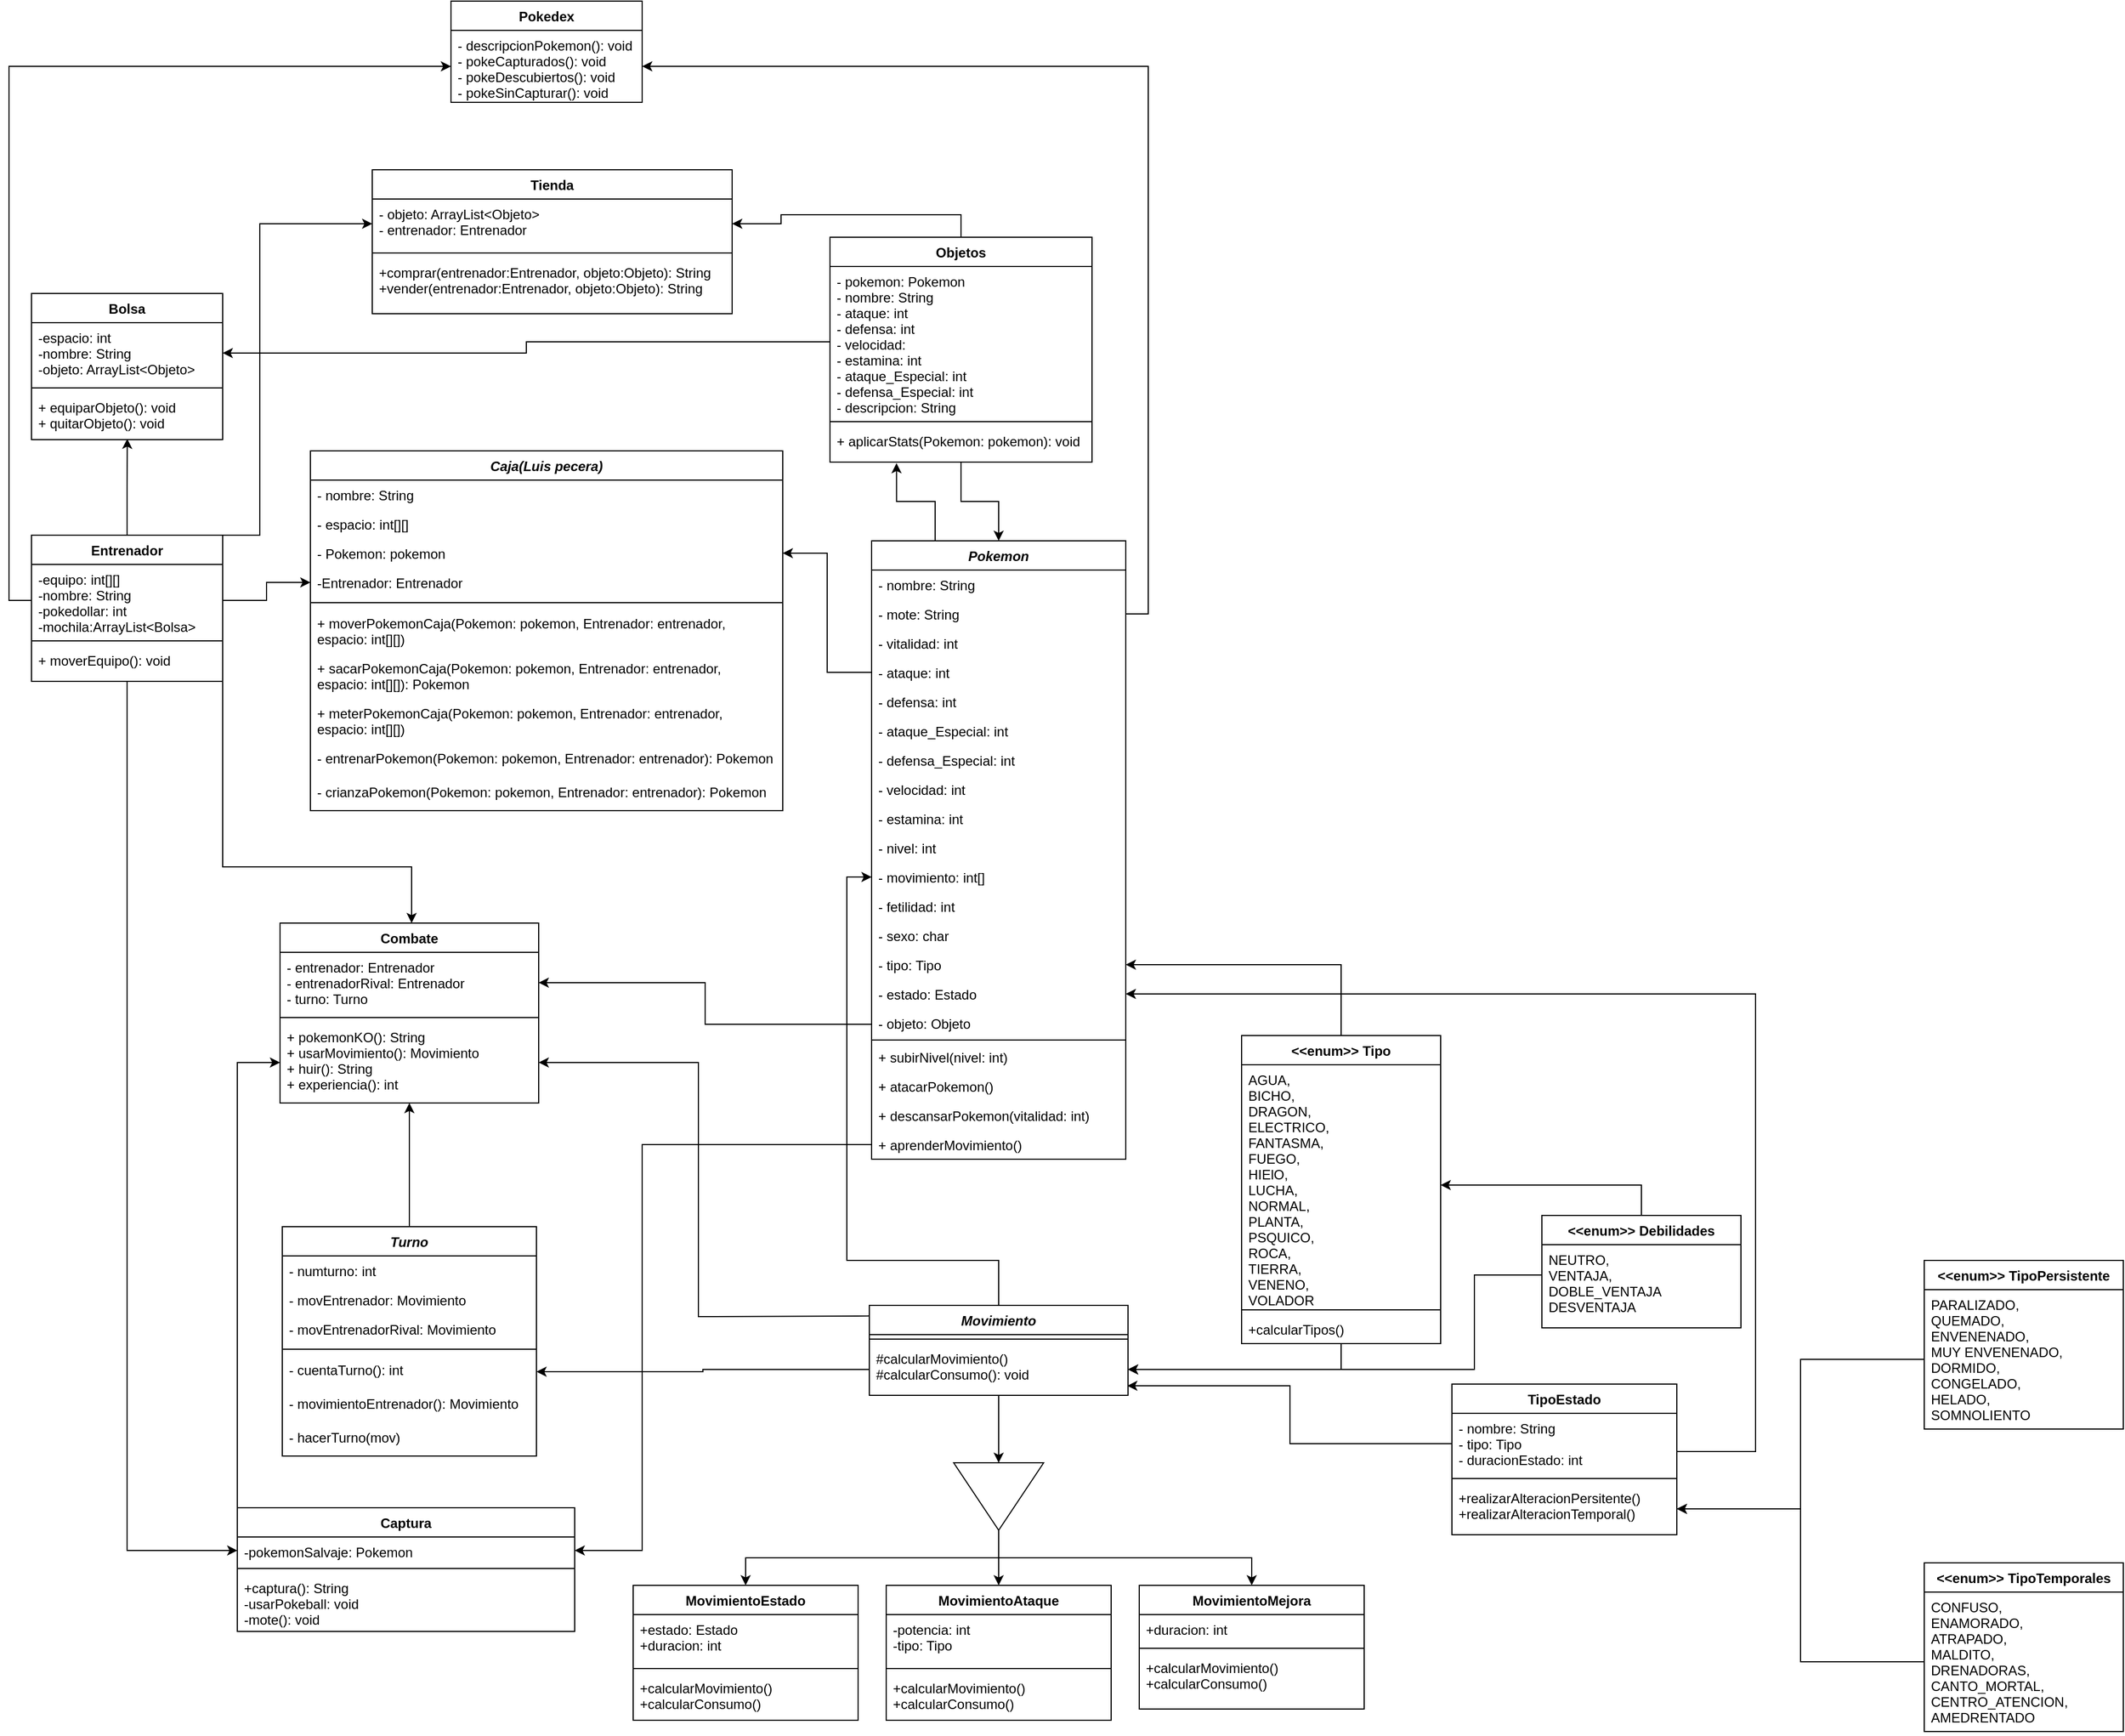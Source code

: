 <mxfile version="20.8.10" type="device"><diagram id="C5RBs43oDa-KdzZeNtuy" name="Page-1"><mxGraphModel dx="1827" dy="1760" grid="1" gridSize="10" guides="1" tooltips="1" connect="1" arrows="1" fold="1" page="1" pageScale="1" pageWidth="827" pageHeight="1169" math="0" shadow="0"><root><mxCell id="WIyWlLk6GJQsqaUBKTNV-0"/><mxCell id="WIyWlLk6GJQsqaUBKTNV-1" parent="WIyWlLk6GJQsqaUBKTNV-0"/><mxCell id="NX4KKoFYOQLDbpp_zroz-27" style="edgeStyle=orthogonalEdgeStyle;rounded=0;orthogonalLoop=1;jettySize=auto;html=1;exitX=0.25;exitY=0;exitDx=0;exitDy=0;entryX=0.254;entryY=1.029;entryDx=0;entryDy=0;entryPerimeter=0;" edge="1" parent="WIyWlLk6GJQsqaUBKTNV-1" source="wkI_VDcs6l9DuilBh-8l-0" target="NX4KKoFYOQLDbpp_zroz-24"><mxGeometry relative="1" as="geometry"/></mxCell><mxCell id="wkI_VDcs6l9DuilBh-8l-0" value="Pokemon" style="swimlane;fontStyle=3;align=center;verticalAlign=top;childLayout=stackLayout;horizontal=1;startSize=26;horizontalStack=0;resizeParent=1;resizeLast=0;collapsible=1;marginBottom=0;rounded=0;shadow=0;strokeWidth=1;" parent="WIyWlLk6GJQsqaUBKTNV-1" vertex="1"><mxGeometry x="334" y="240" width="226" height="550" as="geometry"><mxRectangle x="230" y="140" width="160" height="26" as="alternateBounds"/></mxGeometry></mxCell><mxCell id="wkI_VDcs6l9DuilBh-8l-1" value="- nombre: String" style="text;align=left;verticalAlign=top;spacingLeft=4;spacingRight=4;overflow=hidden;rotatable=0;points=[[0,0.5],[1,0.5]];portConstraint=eastwest;" parent="wkI_VDcs6l9DuilBh-8l-0" vertex="1"><mxGeometry y="26" width="226" height="26" as="geometry"/></mxCell><mxCell id="wkI_VDcs6l9DuilBh-8l-2" value="- mote: String" style="text;align=left;verticalAlign=top;spacingLeft=4;spacingRight=4;overflow=hidden;rotatable=0;points=[[0,0.5],[1,0.5]];portConstraint=eastwest;rounded=0;shadow=0;html=0;" parent="wkI_VDcs6l9DuilBh-8l-0" vertex="1"><mxGeometry y="52" width="226" height="26" as="geometry"/></mxCell><mxCell id="wkI_VDcs6l9DuilBh-8l-3" value="- vitalidad: int" style="text;align=left;verticalAlign=top;spacingLeft=4;spacingRight=4;overflow=hidden;rotatable=0;points=[[0,0.5],[1,0.5]];portConstraint=eastwest;rounded=0;shadow=0;html=0;" parent="wkI_VDcs6l9DuilBh-8l-0" vertex="1"><mxGeometry y="78" width="226" height="26" as="geometry"/></mxCell><mxCell id="wkI_VDcs6l9DuilBh-8l-4" value="- ataque: int" style="text;align=left;verticalAlign=top;spacingLeft=4;spacingRight=4;overflow=hidden;rotatable=0;points=[[0,0.5],[1,0.5]];portConstraint=eastwest;rounded=0;shadow=0;html=0;" parent="wkI_VDcs6l9DuilBh-8l-0" vertex="1"><mxGeometry y="104" width="226" height="26" as="geometry"/></mxCell><mxCell id="wkI_VDcs6l9DuilBh-8l-5" value="- defensa: int" style="text;align=left;verticalAlign=top;spacingLeft=4;spacingRight=4;overflow=hidden;rotatable=0;points=[[0,0.5],[1,0.5]];portConstraint=eastwest;rounded=0;shadow=0;html=0;" parent="wkI_VDcs6l9DuilBh-8l-0" vertex="1"><mxGeometry y="130" width="226" height="26" as="geometry"/></mxCell><mxCell id="wkI_VDcs6l9DuilBh-8l-6" value="- ataque_Especial: int" style="text;align=left;verticalAlign=top;spacingLeft=4;spacingRight=4;overflow=hidden;rotatable=0;points=[[0,0.5],[1,0.5]];portConstraint=eastwest;rounded=0;shadow=0;html=0;" parent="wkI_VDcs6l9DuilBh-8l-0" vertex="1"><mxGeometry y="156" width="226" height="26" as="geometry"/></mxCell><mxCell id="wkI_VDcs6l9DuilBh-8l-7" value="- defensa_Especial: int" style="text;align=left;verticalAlign=top;spacingLeft=4;spacingRight=4;overflow=hidden;rotatable=0;points=[[0,0.5],[1,0.5]];portConstraint=eastwest;rounded=0;shadow=0;html=0;" parent="wkI_VDcs6l9DuilBh-8l-0" vertex="1"><mxGeometry y="182" width="226" height="26" as="geometry"/></mxCell><mxCell id="wkI_VDcs6l9DuilBh-8l-8" value="- velocidad: int" style="text;align=left;verticalAlign=top;spacingLeft=4;spacingRight=4;overflow=hidden;rotatable=0;points=[[0,0.5],[1,0.5]];portConstraint=eastwest;rounded=0;shadow=0;html=0;" parent="wkI_VDcs6l9DuilBh-8l-0" vertex="1"><mxGeometry y="208" width="226" height="26" as="geometry"/></mxCell><mxCell id="wkI_VDcs6l9DuilBh-8l-9" value="- estamina: int" style="text;align=left;verticalAlign=top;spacingLeft=4;spacingRight=4;overflow=hidden;rotatable=0;points=[[0,0.5],[1,0.5]];portConstraint=eastwest;rounded=0;shadow=0;html=0;" parent="wkI_VDcs6l9DuilBh-8l-0" vertex="1"><mxGeometry y="234" width="226" height="26" as="geometry"/></mxCell><mxCell id="wkI_VDcs6l9DuilBh-8l-10" value="- nivel: int" style="text;align=left;verticalAlign=top;spacingLeft=4;spacingRight=4;overflow=hidden;rotatable=0;points=[[0,0.5],[1,0.5]];portConstraint=eastwest;rounded=0;shadow=0;html=0;" parent="wkI_VDcs6l9DuilBh-8l-0" vertex="1"><mxGeometry y="260" width="226" height="26" as="geometry"/></mxCell><mxCell id="wkI_VDcs6l9DuilBh-8l-11" value="- movimiento: int[]" style="text;align=left;verticalAlign=top;spacingLeft=4;spacingRight=4;overflow=hidden;rotatable=0;points=[[0,0.5],[1,0.5]];portConstraint=eastwest;rounded=0;shadow=0;html=0;" parent="wkI_VDcs6l9DuilBh-8l-0" vertex="1"><mxGeometry y="286" width="226" height="26" as="geometry"/></mxCell><mxCell id="wkI_VDcs6l9DuilBh-8l-12" value="- fetilidad: int" style="text;align=left;verticalAlign=top;spacingLeft=4;spacingRight=4;overflow=hidden;rotatable=0;points=[[0,0.5],[1,0.5]];portConstraint=eastwest;rounded=0;shadow=0;html=0;" parent="wkI_VDcs6l9DuilBh-8l-0" vertex="1"><mxGeometry y="312" width="226" height="26" as="geometry"/></mxCell><mxCell id="wkI_VDcs6l9DuilBh-8l-13" value="- sexo: char" style="text;align=left;verticalAlign=top;spacingLeft=4;spacingRight=4;overflow=hidden;rotatable=0;points=[[0,0.5],[1,0.5]];portConstraint=eastwest;rounded=0;shadow=0;html=0;" parent="wkI_VDcs6l9DuilBh-8l-0" vertex="1"><mxGeometry y="338" width="226" height="26" as="geometry"/></mxCell><mxCell id="wkI_VDcs6l9DuilBh-8l-14" value="- tipo: Tipo" style="text;align=left;verticalAlign=top;spacingLeft=4;spacingRight=4;overflow=hidden;rotatable=0;points=[[0,0.5],[1,0.5]];portConstraint=eastwest;rounded=0;shadow=0;html=0;" parent="wkI_VDcs6l9DuilBh-8l-0" vertex="1"><mxGeometry y="364" width="226" height="26" as="geometry"/></mxCell><mxCell id="wkI_VDcs6l9DuilBh-8l-15" value="- estado: Estado" style="text;align=left;verticalAlign=top;spacingLeft=4;spacingRight=4;overflow=hidden;rotatable=0;points=[[0,0.5],[1,0.5]];portConstraint=eastwest;rounded=0;shadow=0;html=0;" parent="wkI_VDcs6l9DuilBh-8l-0" vertex="1"><mxGeometry y="390" width="226" height="26" as="geometry"/></mxCell><mxCell id="wkI_VDcs6l9DuilBh-8l-16" value="- objeto: Objeto" style="text;align=left;verticalAlign=top;spacingLeft=4;spacingRight=4;overflow=hidden;rotatable=0;points=[[0,0.5],[1,0.5]];portConstraint=eastwest;rounded=0;shadow=0;html=0;" parent="wkI_VDcs6l9DuilBh-8l-0" vertex="1"><mxGeometry y="416" width="226" height="26" as="geometry"/></mxCell><mxCell id="wkI_VDcs6l9DuilBh-8l-17" value="" style="line;html=1;strokeWidth=1;align=left;verticalAlign=middle;spacingTop=-1;spacingLeft=3;spacingRight=3;rotatable=0;labelPosition=right;points=[];portConstraint=eastwest;" parent="wkI_VDcs6l9DuilBh-8l-0" vertex="1"><mxGeometry y="442" width="226" height="4" as="geometry"/></mxCell><mxCell id="wkI_VDcs6l9DuilBh-8l-18" value="+ subirNivel(nivel: int)&#10;" style="text;align=left;verticalAlign=top;spacingLeft=4;spacingRight=4;overflow=hidden;rotatable=0;points=[[0,0.5],[1,0.5]];portConstraint=eastwest;" parent="wkI_VDcs6l9DuilBh-8l-0" vertex="1"><mxGeometry y="446" width="226" height="26" as="geometry"/></mxCell><mxCell id="wkI_VDcs6l9DuilBh-8l-19" value="+ atacarPokemon()&#10;" style="text;align=left;verticalAlign=top;spacingLeft=4;spacingRight=4;overflow=hidden;rotatable=0;points=[[0,0.5],[1,0.5]];portConstraint=eastwest;" parent="wkI_VDcs6l9DuilBh-8l-0" vertex="1"><mxGeometry y="472" width="226" height="26" as="geometry"/></mxCell><mxCell id="wkI_VDcs6l9DuilBh-8l-20" value="+ descansarPokemon(vitalidad: int)&#10;" style="text;align=left;verticalAlign=top;spacingLeft=4;spacingRight=4;overflow=hidden;rotatable=0;points=[[0,0.5],[1,0.5]];portConstraint=eastwest;" parent="wkI_VDcs6l9DuilBh-8l-0" vertex="1"><mxGeometry y="498" width="226" height="26" as="geometry"/></mxCell><mxCell id="wkI_VDcs6l9DuilBh-8l-21" value="+ aprenderMovimiento()&#10;" style="text;align=left;verticalAlign=top;spacingLeft=4;spacingRight=4;overflow=hidden;rotatable=0;points=[[0,0.5],[1,0.5]];portConstraint=eastwest;" parent="wkI_VDcs6l9DuilBh-8l-0" vertex="1"><mxGeometry y="524" width="226" height="26" as="geometry"/></mxCell><mxCell id="MHLwoteOEM5k8l-eKAWm-13" style="edgeStyle=orthogonalEdgeStyle;rounded=0;orthogonalLoop=1;jettySize=auto;html=1;exitX=0.5;exitY=1;exitDx=0;exitDy=0;entryX=0;entryY=0.5;entryDx=0;entryDy=0;" parent="WIyWlLk6GJQsqaUBKTNV-1" source="wkI_VDcs6l9DuilBh-8l-22" target="MHLwoteOEM5k8l-eKAWm-9" edge="1"><mxGeometry relative="1" as="geometry"><Array as="points"><mxPoint x="-328" y="1138"/></Array></mxGeometry></mxCell><mxCell id="nz8zlOz7kY8zTVp9mE1K-13" style="edgeStyle=orthogonalEdgeStyle;rounded=0;orthogonalLoop=1;jettySize=auto;html=1;exitX=0.5;exitY=0;exitDx=0;exitDy=0;entryX=0.501;entryY=0.981;entryDx=0;entryDy=0;entryPerimeter=0;" parent="WIyWlLk6GJQsqaUBKTNV-1" source="wkI_VDcs6l9DuilBh-8l-22" target="nz8zlOz7kY8zTVp9mE1K-8" edge="1"><mxGeometry relative="1" as="geometry"/></mxCell><mxCell id="lMDDHhmkSdQc4iB9IIEC-6" style="edgeStyle=orthogonalEdgeStyle;rounded=0;orthogonalLoop=1;jettySize=auto;html=1;exitX=1;exitY=0;exitDx=0;exitDy=0;entryX=0;entryY=0.5;entryDx=0;entryDy=0;" parent="WIyWlLk6GJQsqaUBKTNV-1" source="wkI_VDcs6l9DuilBh-8l-22" target="MHLwoteOEM5k8l-eKAWm-44" edge="1"><mxGeometry relative="1" as="geometry"><Array as="points"><mxPoint x="-210" y="235"/><mxPoint x="-210" y="-42"/></Array></mxGeometry></mxCell><mxCell id="wkI_VDcs6l9DuilBh-8l-22" value="Entrenador" style="swimlane;fontStyle=1;align=center;verticalAlign=top;childLayout=stackLayout;horizontal=1;startSize=26;horizontalStack=0;resizeParent=1;resizeParentMax=0;resizeLast=0;collapsible=1;marginBottom=0;" parent="WIyWlLk6GJQsqaUBKTNV-1" vertex="1"><mxGeometry x="-413" y="235" width="170" height="130" as="geometry"/></mxCell><mxCell id="wkI_VDcs6l9DuilBh-8l-23" value="-equipo: int[][]&#10;-nombre: String&#10;-pokedollar: int&#10;-mochila:ArrayList&lt;Bolsa&gt;&#10;&#10;" style="text;strokeColor=none;fillColor=none;align=left;verticalAlign=top;spacingLeft=4;spacingRight=4;overflow=hidden;rotatable=0;points=[[0,0.5],[1,0.5]];portConstraint=eastwest;" parent="wkI_VDcs6l9DuilBh-8l-22" vertex="1"><mxGeometry y="26" width="170" height="64" as="geometry"/></mxCell><mxCell id="wkI_VDcs6l9DuilBh-8l-24" value="" style="line;strokeWidth=1;fillColor=none;align=left;verticalAlign=middle;spacingTop=-1;spacingLeft=3;spacingRight=3;rotatable=0;labelPosition=right;points=[];portConstraint=eastwest;strokeColor=inherit;" parent="wkI_VDcs6l9DuilBh-8l-22" vertex="1"><mxGeometry y="90" width="170" height="8" as="geometry"/></mxCell><mxCell id="wkI_VDcs6l9DuilBh-8l-25" value="+ moverEquipo(): void" style="text;strokeColor=none;fillColor=none;align=left;verticalAlign=top;spacingLeft=4;spacingRight=4;overflow=hidden;rotatable=0;points=[[0,0.5],[1,0.5]];portConstraint=eastwest;" parent="wkI_VDcs6l9DuilBh-8l-22" vertex="1"><mxGeometry y="98" width="170" height="32" as="geometry"/></mxCell><mxCell id="MHLwoteOEM5k8l-eKAWm-48" style="edgeStyle=orthogonalEdgeStyle;rounded=0;orthogonalLoop=1;jettySize=auto;html=1;exitX=0.5;exitY=0;exitDx=0;exitDy=0;entryX=1;entryY=0.5;entryDx=0;entryDy=0;" parent="WIyWlLk6GJQsqaUBKTNV-1" source="MHLwoteOEM5k8l-eKAWm-55" target="MHLwoteOEM5k8l-eKAWm-44" edge="1"><mxGeometry relative="1" as="geometry"><mxPoint x="447" y="40" as="sourcePoint"/></mxGeometry></mxCell><mxCell id="wkI_VDcs6l9DuilBh-8l-62" style="edgeStyle=orthogonalEdgeStyle;rounded=0;orthogonalLoop=1;jettySize=auto;html=1;exitX=0.5;exitY=1;exitDx=0;exitDy=0;entryX=0;entryY=0.5;entryDx=0;entryDy=0;" parent="WIyWlLk6GJQsqaUBKTNV-1" source="wkI_VDcs6l9DuilBh-8l-43" target="wkI_VDcs6l9DuilBh-8l-61" edge="1"><mxGeometry relative="1" as="geometry"/></mxCell><mxCell id="wkI_VDcs6l9DuilBh-8l-66" style="edgeStyle=orthogonalEdgeStyle;rounded=0;orthogonalLoop=1;jettySize=auto;html=1;exitX=0.5;exitY=0;exitDx=0;exitDy=0;entryX=0;entryY=0.5;entryDx=0;entryDy=0;" parent="WIyWlLk6GJQsqaUBKTNV-1" source="wkI_VDcs6l9DuilBh-8l-43" target="wkI_VDcs6l9DuilBh-8l-11" edge="1"><mxGeometry relative="1" as="geometry"><Array as="points"><mxPoint x="447" y="880"/><mxPoint x="312" y="880"/><mxPoint x="312" y="539"/></Array></mxGeometry></mxCell><mxCell id="wkI_VDcs6l9DuilBh-8l-43" value="Movimiento" style="swimlane;fontStyle=3;align=center;verticalAlign=top;childLayout=stackLayout;horizontal=1;startSize=26;horizontalStack=0;resizeParent=1;resizeParentMax=0;resizeLast=0;collapsible=1;marginBottom=0;" parent="WIyWlLk6GJQsqaUBKTNV-1" vertex="1"><mxGeometry x="332" y="920" width="230" height="80" as="geometry"/></mxCell><mxCell id="wkI_VDcs6l9DuilBh-8l-44" value="" style="line;strokeWidth=1;fillColor=none;align=left;verticalAlign=middle;spacingTop=-1;spacingLeft=3;spacingRight=3;rotatable=0;labelPosition=right;points=[];portConstraint=eastwest;strokeColor=inherit;" parent="wkI_VDcs6l9DuilBh-8l-43" vertex="1"><mxGeometry y="26" width="230" height="8" as="geometry"/></mxCell><mxCell id="wkI_VDcs6l9DuilBh-8l-45" value="#calcularMovimiento()&#10;#calcularConsumo(): void" style="text;strokeColor=none;fillColor=none;align=left;verticalAlign=top;spacingLeft=4;spacingRight=4;overflow=hidden;rotatable=0;points=[[0,0.5],[1,0.5]];portConstraint=eastwest;" parent="wkI_VDcs6l9DuilBh-8l-43" vertex="1"><mxGeometry y="34" width="230" height="46" as="geometry"/></mxCell><mxCell id="wkI_VDcs6l9DuilBh-8l-49" value="MovimientoEstado" style="swimlane;fontStyle=1;align=center;verticalAlign=top;childLayout=stackLayout;horizontal=1;startSize=26;horizontalStack=0;resizeParent=1;resizeParentMax=0;resizeLast=0;collapsible=1;marginBottom=0;" parent="WIyWlLk6GJQsqaUBKTNV-1" vertex="1"><mxGeometry x="122" y="1169" width="200" height="120" as="geometry"/></mxCell><mxCell id="wkI_VDcs6l9DuilBh-8l-50" value="+estado: Estado&#10;+duracion: int" style="text;strokeColor=none;fillColor=none;align=left;verticalAlign=top;spacingLeft=4;spacingRight=4;overflow=hidden;rotatable=0;points=[[0,0.5],[1,0.5]];portConstraint=eastwest;" parent="wkI_VDcs6l9DuilBh-8l-49" vertex="1"><mxGeometry y="26" width="200" height="44" as="geometry"/></mxCell><mxCell id="wkI_VDcs6l9DuilBh-8l-51" value="" style="line;strokeWidth=1;fillColor=none;align=left;verticalAlign=middle;spacingTop=-1;spacingLeft=3;spacingRight=3;rotatable=0;labelPosition=right;points=[];portConstraint=eastwest;" parent="wkI_VDcs6l9DuilBh-8l-49" vertex="1"><mxGeometry y="70" width="200" height="8" as="geometry"/></mxCell><mxCell id="wkI_VDcs6l9DuilBh-8l-52" value="+calcularMovimiento()&#10;+calcularConsumo()" style="text;strokeColor=none;fillColor=none;align=left;verticalAlign=top;spacingLeft=4;spacingRight=4;overflow=hidden;rotatable=0;points=[[0,0.5],[1,0.5]];portConstraint=eastwest;" parent="wkI_VDcs6l9DuilBh-8l-49" vertex="1"><mxGeometry y="78" width="200" height="42" as="geometry"/></mxCell><mxCell id="wkI_VDcs6l9DuilBh-8l-53" value="MovimientoAtaque" style="swimlane;fontStyle=1;align=center;verticalAlign=top;childLayout=stackLayout;horizontal=1;startSize=26;horizontalStack=0;resizeParent=1;resizeParentMax=0;resizeLast=0;collapsible=1;marginBottom=0;" parent="WIyWlLk6GJQsqaUBKTNV-1" vertex="1"><mxGeometry x="347" y="1169" width="200" height="120" as="geometry"/></mxCell><mxCell id="wkI_VDcs6l9DuilBh-8l-54" value="-potencia: int&#10;-tipo: Tipo" style="text;strokeColor=none;fillColor=none;align=left;verticalAlign=top;spacingLeft=4;spacingRight=4;overflow=hidden;rotatable=0;points=[[0,0.5],[1,0.5]];portConstraint=eastwest;" parent="wkI_VDcs6l9DuilBh-8l-53" vertex="1"><mxGeometry y="26" width="200" height="44" as="geometry"/></mxCell><mxCell id="wkI_VDcs6l9DuilBh-8l-55" value="" style="line;strokeWidth=1;fillColor=none;align=left;verticalAlign=middle;spacingTop=-1;spacingLeft=3;spacingRight=3;rotatable=0;labelPosition=right;points=[];portConstraint=eastwest;" parent="wkI_VDcs6l9DuilBh-8l-53" vertex="1"><mxGeometry y="70" width="200" height="8" as="geometry"/></mxCell><mxCell id="wkI_VDcs6l9DuilBh-8l-56" value="+calcularMovimiento()&#10;+calcularConsumo()" style="text;strokeColor=none;fillColor=none;align=left;verticalAlign=top;spacingLeft=4;spacingRight=4;overflow=hidden;rotatable=0;points=[[0,0.5],[1,0.5]];portConstraint=eastwest;" parent="wkI_VDcs6l9DuilBh-8l-53" vertex="1"><mxGeometry y="78" width="200" height="42" as="geometry"/></mxCell><mxCell id="wkI_VDcs6l9DuilBh-8l-57" value="MovimientoMejora" style="swimlane;fontStyle=1;align=center;verticalAlign=top;childLayout=stackLayout;horizontal=1;startSize=26;horizontalStack=0;resizeParent=1;resizeParentMax=0;resizeLast=0;collapsible=1;marginBottom=0;" parent="WIyWlLk6GJQsqaUBKTNV-1" vertex="1"><mxGeometry x="572" y="1169" width="200" height="110" as="geometry"/></mxCell><mxCell id="wkI_VDcs6l9DuilBh-8l-58" value="+duracion: int" style="text;strokeColor=none;fillColor=none;align=left;verticalAlign=top;spacingLeft=4;spacingRight=4;overflow=hidden;rotatable=0;points=[[0,0.5],[1,0.5]];portConstraint=eastwest;" parent="wkI_VDcs6l9DuilBh-8l-57" vertex="1"><mxGeometry y="26" width="200" height="26" as="geometry"/></mxCell><mxCell id="wkI_VDcs6l9DuilBh-8l-59" value="" style="line;strokeWidth=1;fillColor=none;align=left;verticalAlign=middle;spacingTop=-1;spacingLeft=3;spacingRight=3;rotatable=0;labelPosition=right;points=[];portConstraint=eastwest;" parent="wkI_VDcs6l9DuilBh-8l-57" vertex="1"><mxGeometry y="52" width="200" height="8" as="geometry"/></mxCell><mxCell id="wkI_VDcs6l9DuilBh-8l-60" value="+calcularMovimiento()&#10;+calcularConsumo()" style="text;strokeColor=none;fillColor=none;align=left;verticalAlign=top;spacingLeft=4;spacingRight=4;overflow=hidden;rotatable=0;points=[[0,0.5],[1,0.5]];portConstraint=eastwest;" parent="wkI_VDcs6l9DuilBh-8l-57" vertex="1"><mxGeometry y="60" width="200" height="50" as="geometry"/></mxCell><mxCell id="wkI_VDcs6l9DuilBh-8l-63" style="edgeStyle=orthogonalEdgeStyle;rounded=0;orthogonalLoop=1;jettySize=auto;html=1;exitX=1;exitY=0.5;exitDx=0;exitDy=0;entryX=0.5;entryY=0;entryDx=0;entryDy=0;" parent="WIyWlLk6GJQsqaUBKTNV-1" source="wkI_VDcs6l9DuilBh-8l-61" target="wkI_VDcs6l9DuilBh-8l-53" edge="1"><mxGeometry relative="1" as="geometry"/></mxCell><mxCell id="wkI_VDcs6l9DuilBh-8l-64" style="edgeStyle=orthogonalEdgeStyle;rounded=0;orthogonalLoop=1;jettySize=auto;html=1;exitX=1;exitY=0.5;exitDx=0;exitDy=0;entryX=0.5;entryY=0;entryDx=0;entryDy=0;" parent="WIyWlLk6GJQsqaUBKTNV-1" source="wkI_VDcs6l9DuilBh-8l-61" target="wkI_VDcs6l9DuilBh-8l-57" edge="1"><mxGeometry relative="1" as="geometry"/></mxCell><mxCell id="wkI_VDcs6l9DuilBh-8l-65" style="edgeStyle=orthogonalEdgeStyle;rounded=0;orthogonalLoop=1;jettySize=auto;html=1;exitX=1;exitY=0.5;exitDx=0;exitDy=0;entryX=0.5;entryY=0;entryDx=0;entryDy=0;" parent="WIyWlLk6GJQsqaUBKTNV-1" source="wkI_VDcs6l9DuilBh-8l-61" target="wkI_VDcs6l9DuilBh-8l-49" edge="1"><mxGeometry relative="1" as="geometry"/></mxCell><mxCell id="wkI_VDcs6l9DuilBh-8l-61" value="" style="triangle;whiteSpace=wrap;html=1;rotation=90;" parent="WIyWlLk6GJQsqaUBKTNV-1" vertex="1"><mxGeometry x="417" y="1050" width="60" height="80" as="geometry"/></mxCell><mxCell id="wkI_VDcs6l9DuilBh-8l-152" style="edgeStyle=elbowEdgeStyle;rounded=0;orthogonalLoop=1;jettySize=auto;html=1;exitX=1;exitY=0.25;exitDx=0;exitDy=0;entryX=1;entryY=0.5;entryDx=0;entryDy=0;" parent="WIyWlLk6GJQsqaUBKTNV-1" target="wkI_VDcs6l9DuilBh-8l-15" edge="1"><mxGeometry relative="1" as="geometry"><Array as="points"><mxPoint x="1120" y="840"/></Array><mxPoint x="1050" y="1050" as="sourcePoint"/></mxGeometry></mxCell><mxCell id="wkI_VDcs6l9DuilBh-8l-80" value="Caja(Luis pecera)" style="swimlane;fontStyle=3;align=center;verticalAlign=top;childLayout=stackLayout;horizontal=1;startSize=26;horizontalStack=0;resizeParent=1;resizeLast=0;collapsible=1;marginBottom=0;rounded=0;shadow=0;strokeWidth=1;" parent="WIyWlLk6GJQsqaUBKTNV-1" vertex="1"><mxGeometry x="-165" y="160" width="420" height="320" as="geometry"><mxRectangle x="230" y="140" width="160" height="26" as="alternateBounds"/></mxGeometry></mxCell><mxCell id="wkI_VDcs6l9DuilBh-8l-81" value="- nombre: String" style="text;align=left;verticalAlign=top;spacingLeft=4;spacingRight=4;overflow=hidden;rotatable=0;points=[[0,0.5],[1,0.5]];portConstraint=eastwest;" parent="wkI_VDcs6l9DuilBh-8l-80" vertex="1"><mxGeometry y="26" width="420" height="26" as="geometry"/></mxCell><mxCell id="MHLwoteOEM5k8l-eKAWm-28" value="- espacio: int[][]&#10;" style="text;align=left;verticalAlign=top;spacingLeft=4;spacingRight=4;overflow=hidden;rotatable=0;points=[[0,0.5],[1,0.5]];portConstraint=eastwest;" parent="wkI_VDcs6l9DuilBh-8l-80" vertex="1"><mxGeometry y="52" width="420" height="26" as="geometry"/></mxCell><mxCell id="wkI_VDcs6l9DuilBh-8l-82" value="- Pokemon: pokemon&#10;" style="text;align=left;verticalAlign=top;spacingLeft=4;spacingRight=4;overflow=hidden;rotatable=0;points=[[0,0.5],[1,0.5]];portConstraint=eastwest;" parent="wkI_VDcs6l9DuilBh-8l-80" vertex="1"><mxGeometry y="78" width="420" height="26" as="geometry"/></mxCell><mxCell id="MHLwoteOEM5k8l-eKAWm-30" value="-Entrenador: Entrenador" style="text;align=left;verticalAlign=top;spacingLeft=4;spacingRight=4;overflow=hidden;rotatable=0;points=[[0,0.5],[1,0.5]];portConstraint=eastwest;" parent="wkI_VDcs6l9DuilBh-8l-80" vertex="1"><mxGeometry y="104" width="420" height="26" as="geometry"/></mxCell><mxCell id="wkI_VDcs6l9DuilBh-8l-85" value="" style="line;html=1;strokeWidth=1;align=left;verticalAlign=middle;spacingTop=-1;spacingLeft=3;spacingRight=3;rotatable=0;labelPosition=right;points=[];portConstraint=eastwest;" parent="wkI_VDcs6l9DuilBh-8l-80" vertex="1"><mxGeometry y="130" width="420" height="10" as="geometry"/></mxCell><mxCell id="wkI_VDcs6l9DuilBh-8l-86" value="+ moverPokemonCaja(Pokemon: pokemon, Entrenador: entrenador,&#10;espacio: int[][])" style="text;align=left;verticalAlign=top;spacingLeft=4;spacingRight=4;overflow=hidden;rotatable=0;points=[[0,0.5],[1,0.5]];portConstraint=eastwest;rounded=0;shadow=0;html=0;" parent="wkI_VDcs6l9DuilBh-8l-80" vertex="1"><mxGeometry y="140" width="420" height="40" as="geometry"/></mxCell><mxCell id="MHLwoteOEM5k8l-eKAWm-23" value="+ sacarPokemonCaja(Pokemon: pokemon, Entrenador: entrenador,&#10;espacio: int[][]): Pokemon" style="text;align=left;verticalAlign=top;spacingLeft=4;spacingRight=4;overflow=hidden;rotatable=0;points=[[0,0.5],[1,0.5]];portConstraint=eastwest;rounded=0;shadow=0;html=0;" parent="wkI_VDcs6l9DuilBh-8l-80" vertex="1"><mxGeometry y="180" width="420" height="40" as="geometry"/></mxCell><mxCell id="MHLwoteOEM5k8l-eKAWm-24" value="+ meterPokemonCaja(Pokemon: pokemon, Entrenador: entrenador,&#10;espacio: int[][])" style="text;align=left;verticalAlign=top;spacingLeft=4;spacingRight=4;overflow=hidden;rotatable=0;points=[[0,0.5],[1,0.5]];portConstraint=eastwest;rounded=0;shadow=0;html=0;" parent="wkI_VDcs6l9DuilBh-8l-80" vertex="1"><mxGeometry y="220" width="420" height="40" as="geometry"/></mxCell><mxCell id="MHLwoteOEM5k8l-eKAWm-25" value="- entrenarPokemon(Pokemon: pokemon, Entrenador: entrenador): Pokemon " style="text;align=left;verticalAlign=top;spacingLeft=4;spacingRight=4;overflow=hidden;rotatable=0;points=[[0,0.5],[1,0.5]];portConstraint=eastwest;rounded=0;shadow=0;html=0;" parent="wkI_VDcs6l9DuilBh-8l-80" vertex="1"><mxGeometry y="260" width="420" height="30" as="geometry"/></mxCell><mxCell id="MHLwoteOEM5k8l-eKAWm-26" value="- crianzaPokemon(Pokemon: pokemon, Entrenador: entrenador): Pokemon" style="text;align=left;verticalAlign=top;spacingLeft=4;spacingRight=4;overflow=hidden;rotatable=0;points=[[0,0.5],[1,0.5]];portConstraint=eastwest;rounded=0;shadow=0;html=0;" parent="wkI_VDcs6l9DuilBh-8l-80" vertex="1"><mxGeometry y="290" width="420" height="30" as="geometry"/></mxCell><mxCell id="wkI_VDcs6l9DuilBh-8l-87" style="edgeStyle=orthogonalEdgeStyle;rounded=0;orthogonalLoop=1;jettySize=auto;html=1;exitX=1;exitY=0.5;exitDx=0;exitDy=0;entryX=0;entryY=0.5;entryDx=0;entryDy=0;" parent="WIyWlLk6GJQsqaUBKTNV-1" source="wkI_VDcs6l9DuilBh-8l-23" target="MHLwoteOEM5k8l-eKAWm-30" edge="1"><mxGeometry relative="1" as="geometry"/></mxCell><mxCell id="wkI_VDcs6l9DuilBh-8l-148" style="edgeStyle=elbowEdgeStyle;rounded=0;orthogonalLoop=1;jettySize=auto;html=1;exitX=0.5;exitY=0;exitDx=0;exitDy=0;" parent="WIyWlLk6GJQsqaUBKTNV-1" source="wkI_VDcs6l9DuilBh-8l-135" target="MHLwoteOEM5k8l-eKAWm-6" edge="1"><mxGeometry relative="1" as="geometry"><mxPoint x="-77" y="750" as="targetPoint"/></mxGeometry></mxCell><mxCell id="wkI_VDcs6l9DuilBh-8l-135" value="Turno" style="swimlane;fontStyle=3;align=center;verticalAlign=top;childLayout=stackLayout;horizontal=1;startSize=26;horizontalStack=0;resizeParent=1;resizeLast=0;collapsible=1;marginBottom=0;rounded=0;shadow=0;strokeWidth=1;" parent="WIyWlLk6GJQsqaUBKTNV-1" vertex="1"><mxGeometry x="-190" y="850" width="226" height="204" as="geometry"><mxRectangle x="230" y="140" width="160" height="26" as="alternateBounds"/></mxGeometry></mxCell><mxCell id="wkI_VDcs6l9DuilBh-8l-136" value="- numturno: int" style="text;align=left;verticalAlign=top;spacingLeft=4;spacingRight=4;overflow=hidden;rotatable=0;points=[[0,0.5],[1,0.5]];portConstraint=eastwest;" parent="wkI_VDcs6l9DuilBh-8l-135" vertex="1"><mxGeometry y="26" width="226" height="26" as="geometry"/></mxCell><mxCell id="wkI_VDcs6l9DuilBh-8l-137" value="- movEntrenador: Movimiento" style="text;align=left;verticalAlign=top;spacingLeft=4;spacingRight=4;overflow=hidden;rotatable=0;points=[[0,0.5],[1,0.5]];portConstraint=eastwest;" parent="wkI_VDcs6l9DuilBh-8l-135" vertex="1"><mxGeometry y="52" width="226" height="26" as="geometry"/></mxCell><mxCell id="wkI_VDcs6l9DuilBh-8l-138" value="- movEntrenadorRival: Movimiento" style="text;align=left;verticalAlign=top;spacingLeft=4;spacingRight=4;overflow=hidden;rotatable=0;points=[[0,0.5],[1,0.5]];portConstraint=eastwest;" parent="wkI_VDcs6l9DuilBh-8l-135" vertex="1"><mxGeometry y="78" width="226" height="26" as="geometry"/></mxCell><mxCell id="wkI_VDcs6l9DuilBh-8l-140" value="" style="line;html=1;strokeWidth=1;align=left;verticalAlign=middle;spacingTop=-1;spacingLeft=3;spacingRight=3;rotatable=0;labelPosition=right;points=[];portConstraint=eastwest;" parent="wkI_VDcs6l9DuilBh-8l-135" vertex="1"><mxGeometry y="104" width="226" height="10" as="geometry"/></mxCell><mxCell id="wkI_VDcs6l9DuilBh-8l-141" value="- cuentaTurno(): int" style="text;align=left;verticalAlign=top;spacingLeft=4;spacingRight=4;overflow=hidden;rotatable=0;points=[[0,0.5],[1,0.5]];portConstraint=eastwest;rounded=0;shadow=0;html=0;" parent="wkI_VDcs6l9DuilBh-8l-135" vertex="1"><mxGeometry y="114" width="226" height="30" as="geometry"/></mxCell><mxCell id="MHLwoteOEM5k8l-eKAWm-1" value="- movimientoEntrenador(): Movimiento" style="text;align=left;verticalAlign=top;spacingLeft=4;spacingRight=4;overflow=hidden;rotatable=0;points=[[0,0.5],[1,0.5]];portConstraint=eastwest;rounded=0;shadow=0;html=0;" parent="wkI_VDcs6l9DuilBh-8l-135" vertex="1"><mxGeometry y="144" width="226" height="30" as="geometry"/></mxCell><mxCell id="MHLwoteOEM5k8l-eKAWm-2" value="- hacerTurno(mov)" style="text;align=left;verticalAlign=top;spacingLeft=4;spacingRight=4;overflow=hidden;rotatable=0;points=[[0,0.5],[1,0.5]];portConstraint=eastwest;rounded=0;shadow=0;html=0;" parent="wkI_VDcs6l9DuilBh-8l-135" vertex="1"><mxGeometry y="174" width="226" height="30" as="geometry"/></mxCell><mxCell id="wkI_VDcs6l9DuilBh-8l-158" style="edgeStyle=elbowEdgeStyle;rounded=0;orthogonalLoop=1;jettySize=auto;elbow=vertical;html=1;exitX=1;exitY=0.5;exitDx=0;exitDy=0;entryX=0.5;entryY=0;entryDx=0;entryDy=0;" parent="WIyWlLk6GJQsqaUBKTNV-1" source="wkI_VDcs6l9DuilBh-8l-25" edge="1"><mxGeometry relative="1" as="geometry"><mxPoint x="-75" y="580" as="targetPoint"/><Array as="points"><mxPoint x="-140" y="530"/></Array></mxGeometry></mxCell><mxCell id="MHLwoteOEM5k8l-eKAWm-3" value="Combate" style="swimlane;fontStyle=1;align=center;verticalAlign=top;childLayout=stackLayout;horizontal=1;startSize=26;horizontalStack=0;resizeParent=1;resizeParentMax=0;resizeLast=0;collapsible=1;marginBottom=0;" parent="WIyWlLk6GJQsqaUBKTNV-1" vertex="1"><mxGeometry x="-192" y="580" width="230" height="160" as="geometry"/></mxCell><mxCell id="MHLwoteOEM5k8l-eKAWm-4" value="- entrenador: Entrenador&#10;- entrenadorRival: Entrenador&#10;- turno: Turno&#10;" style="text;strokeColor=none;fillColor=none;align=left;verticalAlign=top;spacingLeft=4;spacingRight=4;overflow=hidden;rotatable=0;points=[[0,0.5],[1,0.5]];portConstraint=eastwest;" parent="MHLwoteOEM5k8l-eKAWm-3" vertex="1"><mxGeometry y="26" width="230" height="54" as="geometry"/></mxCell><mxCell id="MHLwoteOEM5k8l-eKAWm-5" value="" style="line;strokeWidth=1;fillColor=none;align=left;verticalAlign=middle;spacingTop=-1;spacingLeft=3;spacingRight=3;rotatable=0;labelPosition=right;points=[];portConstraint=eastwest;strokeColor=inherit;" parent="MHLwoteOEM5k8l-eKAWm-3" vertex="1"><mxGeometry y="80" width="230" height="8" as="geometry"/></mxCell><mxCell id="MHLwoteOEM5k8l-eKAWm-6" value="+ pokemonKO(): String&#10;+ usarMovimiento(): Movimiento&#10;+ huir(): String&#10;+ experiencia(): int" style="text;strokeColor=none;fillColor=none;align=left;verticalAlign=top;spacingLeft=4;spacingRight=4;overflow=hidden;rotatable=0;points=[[0,0.5],[1,0.5]];portConstraint=eastwest;" parent="MHLwoteOEM5k8l-eKAWm-3" vertex="1"><mxGeometry y="88" width="230" height="72" as="geometry"/></mxCell><mxCell id="lMDDHhmkSdQc4iB9IIEC-4" style="edgeStyle=orthogonalEdgeStyle;rounded=0;orthogonalLoop=1;jettySize=auto;html=1;exitX=0;exitY=0;exitDx=0;exitDy=0;entryX=0;entryY=0.5;entryDx=0;entryDy=0;" parent="WIyWlLk6GJQsqaUBKTNV-1" source="MHLwoteOEM5k8l-eKAWm-8" target="MHLwoteOEM5k8l-eKAWm-6" edge="1"><mxGeometry relative="1" as="geometry"/></mxCell><mxCell id="MHLwoteOEM5k8l-eKAWm-8" value="Captura" style="swimlane;fontStyle=1;align=center;verticalAlign=top;childLayout=stackLayout;horizontal=1;startSize=26;horizontalStack=0;resizeParent=1;resizeParentMax=0;resizeLast=0;collapsible=1;marginBottom=0;" parent="WIyWlLk6GJQsqaUBKTNV-1" vertex="1"><mxGeometry x="-230" y="1100" width="300" height="110" as="geometry"/></mxCell><mxCell id="MHLwoteOEM5k8l-eKAWm-9" value="-pokemonSalvaje: Pokemon&#10;" style="text;strokeColor=none;fillColor=none;align=left;verticalAlign=top;spacingLeft=4;spacingRight=4;overflow=hidden;rotatable=0;points=[[0,0.5],[1,0.5]];portConstraint=eastwest;" parent="MHLwoteOEM5k8l-eKAWm-8" vertex="1"><mxGeometry y="26" width="300" height="24" as="geometry"/></mxCell><mxCell id="MHLwoteOEM5k8l-eKAWm-10" value="" style="line;strokeWidth=1;fillColor=none;align=left;verticalAlign=middle;spacingTop=-1;spacingLeft=3;spacingRight=3;rotatable=0;labelPosition=right;points=[];portConstraint=eastwest;strokeColor=inherit;" parent="MHLwoteOEM5k8l-eKAWm-8" vertex="1"><mxGeometry y="50" width="300" height="8" as="geometry"/></mxCell><mxCell id="MHLwoteOEM5k8l-eKAWm-11" value="+captura(): String&#10;-usarPokeball: void&#10;-mote(): void" style="text;strokeColor=none;fillColor=none;align=left;verticalAlign=top;spacingLeft=4;spacingRight=4;overflow=hidden;rotatable=0;points=[[0,0.5],[1,0.5]];portConstraint=eastwest;" parent="MHLwoteOEM5k8l-eKAWm-8" vertex="1"><mxGeometry y="58" width="300" height="52" as="geometry"/></mxCell><mxCell id="MHLwoteOEM5k8l-eKAWm-19" style="edgeStyle=orthogonalEdgeStyle;rounded=0;orthogonalLoop=1;jettySize=auto;html=1;exitX=0.5;exitY=0;exitDx=0;exitDy=0;entryX=1;entryY=0.5;entryDx=0;entryDy=0;" parent="WIyWlLk6GJQsqaUBKTNV-1" source="MHLwoteOEM5k8l-eKAWm-15" target="wkI_VDcs6l9DuilBh-8l-14" edge="1"><mxGeometry relative="1" as="geometry"/></mxCell><mxCell id="MHLwoteOEM5k8l-eKAWm-20" style="edgeStyle=orthogonalEdgeStyle;rounded=0;orthogonalLoop=1;jettySize=auto;html=1;exitX=0.5;exitY=1;exitDx=0;exitDy=0;entryX=1;entryY=0.5;entryDx=0;entryDy=0;" parent="WIyWlLk6GJQsqaUBKTNV-1" source="MHLwoteOEM5k8l-eKAWm-15" target="wkI_VDcs6l9DuilBh-8l-45" edge="1"><mxGeometry relative="1" as="geometry"/></mxCell><mxCell id="MHLwoteOEM5k8l-eKAWm-15" value="&lt;&lt;enum&gt;&gt; Tipo" style="swimlane;fontStyle=1;align=center;verticalAlign=top;childLayout=stackLayout;horizontal=1;startSize=26;horizontalStack=0;resizeParent=1;resizeParentMax=0;resizeLast=0;collapsible=1;marginBottom=0;" parent="WIyWlLk6GJQsqaUBKTNV-1" vertex="1"><mxGeometry x="663" y="680" width="177" height="274" as="geometry"/></mxCell><mxCell id="MHLwoteOEM5k8l-eKAWm-16" value="AGUA,&#10;&#9;BICHO,&#10;&#9;DRAGON,&#10;&#9;ELECTRICO,&#10;&#9;FANTASMA,&#10;&#9;FUEGO,&#10;&#9;HIElO,&#10;&#9;LUCHA,&#10;&#9;NORMAL,&#10;&#9;PLANTA,&#10;&#9;PSQUICO,&#10;&#9;ROCA,&#10;&#9;TIERRA,&#10;&#9;VENENO,&#10;&#9;VOLADOR" style="text;strokeColor=none;fillColor=none;align=left;verticalAlign=top;spacingLeft=4;spacingRight=4;overflow=hidden;rotatable=0;points=[[0,0.5],[1,0.5]];portConstraint=eastwest;" parent="MHLwoteOEM5k8l-eKAWm-15" vertex="1"><mxGeometry y="26" width="177" height="214" as="geometry"/></mxCell><mxCell id="MHLwoteOEM5k8l-eKAWm-17" value="" style="line;strokeWidth=1;fillColor=none;align=left;verticalAlign=middle;spacingTop=-1;spacingLeft=3;spacingRight=3;rotatable=0;labelPosition=right;points=[];portConstraint=eastwest;strokeColor=inherit;" parent="MHLwoteOEM5k8l-eKAWm-15" vertex="1"><mxGeometry y="240" width="177" height="8" as="geometry"/></mxCell><mxCell id="MHLwoteOEM5k8l-eKAWm-18" value="+calcularTipos()" style="text;strokeColor=none;fillColor=none;align=left;verticalAlign=top;spacingLeft=4;spacingRight=4;overflow=hidden;rotatable=0;points=[[0,0.5],[1,0.5]];portConstraint=eastwest;" parent="MHLwoteOEM5k8l-eKAWm-15" vertex="1"><mxGeometry y="248" width="177" height="26" as="geometry"/></mxCell><mxCell id="MHLwoteOEM5k8l-eKAWm-31" style="edgeStyle=orthogonalEdgeStyle;rounded=0;orthogonalLoop=1;jettySize=auto;html=1;exitX=0;exitY=0.5;exitDx=0;exitDy=0;entryX=1;entryY=0.5;entryDx=0;entryDy=0;" parent="WIyWlLk6GJQsqaUBKTNV-1" source="wkI_VDcs6l9DuilBh-8l-4" target="wkI_VDcs6l9DuilBh-8l-82" edge="1"><mxGeometry relative="1" as="geometry"/></mxCell><mxCell id="MHLwoteOEM5k8l-eKAWm-42" style="edgeStyle=orthogonalEdgeStyle;rounded=0;orthogonalLoop=1;jettySize=auto;html=1;exitX=0;exitY=0.5;exitDx=0;exitDy=0;entryX=1;entryY=0.5;entryDx=0;entryDy=0;" parent="WIyWlLk6GJQsqaUBKTNV-1" source="wkI_VDcs6l9DuilBh-8l-14" target="MHLwoteOEM5k8l-eKAWm-4" edge="1"><mxGeometry relative="1" as="geometry"><Array as="points"><mxPoint x="334" y="670"/><mxPoint x="186" y="670"/><mxPoint x="186" y="633"/></Array></mxGeometry></mxCell><mxCell id="MHLwoteOEM5k8l-eKAWm-43" value="Tienda" style="swimlane;fontStyle=1;align=center;verticalAlign=top;childLayout=stackLayout;horizontal=1;startSize=26;horizontalStack=0;resizeParent=1;resizeParentMax=0;resizeLast=0;collapsible=1;marginBottom=0;" parent="WIyWlLk6GJQsqaUBKTNV-1" vertex="1"><mxGeometry x="-110" y="-90" width="320" height="128" as="geometry"/></mxCell><mxCell id="MHLwoteOEM5k8l-eKAWm-44" value="- objeto: ArrayList&lt;Objeto&gt;&#10;- entrenador: Entrenador" style="text;strokeColor=none;fillColor=none;align=left;verticalAlign=top;spacingLeft=4;spacingRight=4;overflow=hidden;rotatable=0;points=[[0,0.5],[1,0.5]];portConstraint=eastwest;" parent="MHLwoteOEM5k8l-eKAWm-43" vertex="1"><mxGeometry y="26" width="320" height="44" as="geometry"/></mxCell><mxCell id="MHLwoteOEM5k8l-eKAWm-45" value="" style="line;strokeWidth=1;fillColor=none;align=left;verticalAlign=middle;spacingTop=-1;spacingLeft=3;spacingRight=3;rotatable=0;labelPosition=right;points=[];portConstraint=eastwest;strokeColor=inherit;" parent="MHLwoteOEM5k8l-eKAWm-43" vertex="1"><mxGeometry y="70" width="320" height="8" as="geometry"/></mxCell><mxCell id="MHLwoteOEM5k8l-eKAWm-46" value="+comprar(entrenador:Entrenador, objeto:Objeto): String&#10;+vender(entrenador:Entrenador, objeto:Objeto): String" style="text;strokeColor=none;fillColor=none;align=left;verticalAlign=top;spacingLeft=4;spacingRight=4;overflow=hidden;rotatable=0;points=[[0,0.5],[1,0.5]];portConstraint=eastwest;" parent="MHLwoteOEM5k8l-eKAWm-43" vertex="1"><mxGeometry y="78" width="320" height="50" as="geometry"/></mxCell><mxCell id="MHLwoteOEM5k8l-eKAWm-49" value="Pokedex" style="swimlane;fontStyle=1;align=center;verticalAlign=top;childLayout=stackLayout;horizontal=1;startSize=26;horizontalStack=0;resizeParent=1;resizeParentMax=0;resizeLast=0;collapsible=1;marginBottom=0;" parent="WIyWlLk6GJQsqaUBKTNV-1" vertex="1"><mxGeometry x="-40" y="-240" width="170" height="90" as="geometry"/></mxCell><mxCell id="MHLwoteOEM5k8l-eKAWm-52" value="- descripcionPokemon(): void&#10;- pokeCapturados(): void&#10;- pokeDescubiertos(): void&#10;- pokeSinCapturar(): void" style="text;strokeColor=none;fillColor=none;align=left;verticalAlign=top;spacingLeft=4;spacingRight=4;overflow=hidden;rotatable=0;points=[[0,0.5],[1,0.5]];portConstraint=eastwest;" parent="MHLwoteOEM5k8l-eKAWm-49" vertex="1"><mxGeometry y="26" width="170" height="64" as="geometry"/></mxCell><mxCell id="MHLwoteOEM5k8l-eKAWm-60" style="edgeStyle=orthogonalEdgeStyle;rounded=0;orthogonalLoop=1;jettySize=auto;html=1;exitX=0.5;exitY=1;exitDx=0;exitDy=0;entryX=0.5;entryY=0;entryDx=0;entryDy=0;" parent="WIyWlLk6GJQsqaUBKTNV-1" source="MHLwoteOEM5k8l-eKAWm-55" target="wkI_VDcs6l9DuilBh-8l-0" edge="1"><mxGeometry relative="1" as="geometry"/></mxCell><mxCell id="MHLwoteOEM5k8l-eKAWm-55" value="Objetos" style="swimlane;fontStyle=1;align=center;verticalAlign=top;childLayout=stackLayout;horizontal=1;startSize=26;horizontalStack=0;resizeParent=1;resizeParentMax=0;resizeLast=0;collapsible=1;marginBottom=0;" parent="WIyWlLk6GJQsqaUBKTNV-1" vertex="1"><mxGeometry x="297" y="-30" width="233" height="200" as="geometry"/></mxCell><mxCell id="MHLwoteOEM5k8l-eKAWm-56" value="- pokemon: Pokemon&#10;- nombre: String&#10;- ataque: int&#10;- defensa: int&#10;- velocidad:&#10;- estamina: int&#10;- ataque_Especial: int&#10;- defensa_Especial: int&#10;- descripcion: String" style="text;strokeColor=none;fillColor=none;align=left;verticalAlign=top;spacingLeft=4;spacingRight=4;overflow=hidden;rotatable=0;points=[[0,0.5],[1,0.5]];portConstraint=eastwest;" parent="MHLwoteOEM5k8l-eKAWm-55" vertex="1"><mxGeometry y="26" width="233" height="134" as="geometry"/></mxCell><mxCell id="NX4KKoFYOQLDbpp_zroz-25" value="" style="line;strokeWidth=1;fillColor=none;align=left;verticalAlign=middle;spacingTop=-1;spacingLeft=3;spacingRight=3;rotatable=0;labelPosition=right;points=[];portConstraint=eastwest;strokeColor=inherit;" vertex="1" parent="MHLwoteOEM5k8l-eKAWm-55"><mxGeometry y="160" width="233" height="8" as="geometry"/></mxCell><mxCell id="NX4KKoFYOQLDbpp_zroz-24" value="+ aplicarStats(Pokemon: pokemon): void" style="text;strokeColor=none;fillColor=none;align=left;verticalAlign=top;spacingLeft=4;spacingRight=4;overflow=hidden;rotatable=0;points=[[0,0.5],[1,0.5]];portConstraint=eastwest;" vertex="1" parent="MHLwoteOEM5k8l-eKAWm-55"><mxGeometry y="168" width="233" height="32" as="geometry"/></mxCell><mxCell id="nz8zlOz7kY8zTVp9mE1K-5" value="Bolsa" style="swimlane;fontStyle=1;align=center;verticalAlign=top;childLayout=stackLayout;horizontal=1;startSize=26;horizontalStack=0;resizeParent=1;resizeParentMax=0;resizeLast=0;collapsible=1;marginBottom=0;" parent="WIyWlLk6GJQsqaUBKTNV-1" vertex="1"><mxGeometry x="-413" y="20" width="170" height="130" as="geometry"/></mxCell><mxCell id="nz8zlOz7kY8zTVp9mE1K-6" value="-espacio: int&#10;-nombre: String&#10;-objeto: ArrayList&lt;Objeto&gt;" style="text;strokeColor=none;fillColor=none;align=left;verticalAlign=top;spacingLeft=4;spacingRight=4;overflow=hidden;rotatable=0;points=[[0,0.5],[1,0.5]];portConstraint=eastwest;" parent="nz8zlOz7kY8zTVp9mE1K-5" vertex="1"><mxGeometry y="26" width="170" height="54" as="geometry"/></mxCell><mxCell id="nz8zlOz7kY8zTVp9mE1K-7" value="" style="line;strokeWidth=1;fillColor=none;align=left;verticalAlign=middle;spacingTop=-1;spacingLeft=3;spacingRight=3;rotatable=0;labelPosition=right;points=[];portConstraint=eastwest;strokeColor=inherit;" parent="nz8zlOz7kY8zTVp9mE1K-5" vertex="1"><mxGeometry y="80" width="170" height="8" as="geometry"/></mxCell><mxCell id="nz8zlOz7kY8zTVp9mE1K-8" value="+ equiparObjeto(): void&#10;+ quitarObjeto(): void" style="text;strokeColor=none;fillColor=none;align=left;verticalAlign=top;spacingLeft=4;spacingRight=4;overflow=hidden;rotatable=0;points=[[0,0.5],[1,0.5]];portConstraint=eastwest;" parent="nz8zlOz7kY8zTVp9mE1K-5" vertex="1"><mxGeometry y="88" width="170" height="42" as="geometry"/></mxCell><mxCell id="nz8zlOz7kY8zTVp9mE1K-12" style="edgeStyle=orthogonalEdgeStyle;rounded=0;orthogonalLoop=1;jettySize=auto;html=1;exitX=0;exitY=0.5;exitDx=0;exitDy=0;entryX=1;entryY=0.5;entryDx=0;entryDy=0;" parent="WIyWlLk6GJQsqaUBKTNV-1" source="MHLwoteOEM5k8l-eKAWm-56" target="nz8zlOz7kY8zTVp9mE1K-6" edge="1"><mxGeometry relative="1" as="geometry"/></mxCell><mxCell id="lMDDHhmkSdQc4iB9IIEC-0" style="edgeStyle=orthogonalEdgeStyle;rounded=0;orthogonalLoop=1;jettySize=auto;html=1;exitX=0;exitY=0.5;exitDx=0;exitDy=0;entryX=1;entryY=0.5;entryDx=0;entryDy=0;" parent="WIyWlLk6GJQsqaUBKTNV-1" source="wkI_VDcs6l9DuilBh-8l-45" target="wkI_VDcs6l9DuilBh-8l-141" edge="1"><mxGeometry relative="1" as="geometry"/></mxCell><mxCell id="lMDDHhmkSdQc4iB9IIEC-1" style="edgeStyle=orthogonalEdgeStyle;rounded=0;orthogonalLoop=1;jettySize=auto;html=1;exitX=-0.006;exitY=0.117;exitDx=0;exitDy=0;entryX=1;entryY=0.5;entryDx=0;entryDy=0;exitPerimeter=0;" parent="WIyWlLk6GJQsqaUBKTNV-1" source="wkI_VDcs6l9DuilBh-8l-43" target="MHLwoteOEM5k8l-eKAWm-6" edge="1"><mxGeometry relative="1" as="geometry"><Array as="points"><mxPoint x="332" y="929"/><mxPoint x="180" y="930"/><mxPoint x="180" y="704"/></Array></mxGeometry></mxCell><mxCell id="lMDDHhmkSdQc4iB9IIEC-2" style="edgeStyle=orthogonalEdgeStyle;rounded=0;orthogonalLoop=1;jettySize=auto;html=1;exitX=0;exitY=0.5;exitDx=0;exitDy=0;entryX=1;entryY=0.5;entryDx=0;entryDy=0;" parent="WIyWlLk6GJQsqaUBKTNV-1" source="wkI_VDcs6l9DuilBh-8l-21" target="MHLwoteOEM5k8l-eKAWm-9" edge="1"><mxGeometry relative="1" as="geometry"><Array as="points"><mxPoint x="130" y="777"/><mxPoint x="130" y="1138"/></Array></mxGeometry></mxCell><mxCell id="lMDDHhmkSdQc4iB9IIEC-3" style="edgeStyle=orthogonalEdgeStyle;rounded=0;orthogonalLoop=1;jettySize=auto;html=1;exitX=1;exitY=0.5;exitDx=0;exitDy=0;entryX=1;entryY=0.5;entryDx=0;entryDy=0;" parent="WIyWlLk6GJQsqaUBKTNV-1" source="wkI_VDcs6l9DuilBh-8l-2" target="MHLwoteOEM5k8l-eKAWm-52" edge="1"><mxGeometry relative="1" as="geometry"/></mxCell><mxCell id="lMDDHhmkSdQc4iB9IIEC-5" style="edgeStyle=orthogonalEdgeStyle;rounded=0;orthogonalLoop=1;jettySize=auto;html=1;exitX=0;exitY=0.5;exitDx=0;exitDy=0;entryX=0;entryY=0.5;entryDx=0;entryDy=0;" parent="WIyWlLk6GJQsqaUBKTNV-1" source="wkI_VDcs6l9DuilBh-8l-23" target="MHLwoteOEM5k8l-eKAWm-52" edge="1"><mxGeometry relative="1" as="geometry"/></mxCell><mxCell id="NX4KKoFYOQLDbpp_zroz-15" value="&lt;&lt;enum&gt;&gt; TipoPersistente" style="swimlane;fontStyle=1;align=center;verticalAlign=top;childLayout=stackLayout;horizontal=1;startSize=26;horizontalStack=0;resizeParent=1;resizeParentMax=0;resizeLast=0;collapsible=1;marginBottom=0;" vertex="1" parent="WIyWlLk6GJQsqaUBKTNV-1"><mxGeometry x="1270" y="880" width="177" height="150" as="geometry"/></mxCell><mxCell id="NX4KKoFYOQLDbpp_zroz-16" value="PARALIZADO,&#10;QUEMADO,&#10;ENVENENADO,&#10;MUY ENVENENADO,&#10;DORMIDO,&#10;CONGELADO,&#10;HELADO,&#10;SOMNOLIENTO" style="text;strokeColor=none;fillColor=none;align=left;verticalAlign=top;spacingLeft=4;spacingRight=4;overflow=hidden;rotatable=0;points=[[0,0.5],[1,0.5]];portConstraint=eastwest;" vertex="1" parent="NX4KKoFYOQLDbpp_zroz-15"><mxGeometry y="26" width="177" height="124" as="geometry"/></mxCell><mxCell id="NX4KKoFYOQLDbpp_zroz-19" value="TipoEstado" style="swimlane;fontStyle=1;align=center;verticalAlign=top;childLayout=stackLayout;horizontal=1;startSize=26;horizontalStack=0;resizeParent=1;resizeParentMax=0;resizeLast=0;collapsible=1;marginBottom=0;" vertex="1" parent="WIyWlLk6GJQsqaUBKTNV-1"><mxGeometry x="850" y="990" width="200" height="134" as="geometry"/></mxCell><mxCell id="NX4KKoFYOQLDbpp_zroz-20" value="- nombre: String&#10;- tipo: Tipo&#10;- duracionEstado: int" style="text;strokeColor=none;fillColor=none;align=left;verticalAlign=top;spacingLeft=4;spacingRight=4;overflow=hidden;rotatable=0;points=[[0,0.5],[1,0.5]];portConstraint=eastwest;" vertex="1" parent="NX4KKoFYOQLDbpp_zroz-19"><mxGeometry y="26" width="200" height="54" as="geometry"/></mxCell><mxCell id="NX4KKoFYOQLDbpp_zroz-21" value="" style="line;strokeWidth=1;fillColor=none;align=left;verticalAlign=middle;spacingTop=-1;spacingLeft=3;spacingRight=3;rotatable=0;labelPosition=right;points=[];portConstraint=eastwest;" vertex="1" parent="NX4KKoFYOQLDbpp_zroz-19"><mxGeometry y="80" width="200" height="8" as="geometry"/></mxCell><mxCell id="NX4KKoFYOQLDbpp_zroz-28" value="+realizarAlteracionPersitente()&#10;+realizarAlteracionTemporal()" style="text;strokeColor=none;fillColor=none;align=left;verticalAlign=top;spacingLeft=4;spacingRight=4;overflow=hidden;rotatable=0;points=[[0,0.5],[1,0.5]];portConstraint=eastwest;" vertex="1" parent="NX4KKoFYOQLDbpp_zroz-19"><mxGeometry y="88" width="200" height="46" as="geometry"/></mxCell><mxCell id="NX4KKoFYOQLDbpp_zroz-29" style="edgeStyle=orthogonalEdgeStyle;rounded=0;orthogonalLoop=1;jettySize=auto;html=1;exitX=0;exitY=0.5;exitDx=0;exitDy=0;entryX=0.997;entryY=0.816;entryDx=0;entryDy=0;entryPerimeter=0;" edge="1" parent="WIyWlLk6GJQsqaUBKTNV-1" source="NX4KKoFYOQLDbpp_zroz-20" target="wkI_VDcs6l9DuilBh-8l-45"><mxGeometry relative="1" as="geometry"/></mxCell><mxCell id="NX4KKoFYOQLDbpp_zroz-30" value="&lt;&lt;enum&gt;&gt; TipoTemporales" style="swimlane;fontStyle=1;align=center;verticalAlign=top;childLayout=stackLayout;horizontal=1;startSize=26;horizontalStack=0;resizeParent=1;resizeParentMax=0;resizeLast=0;collapsible=1;marginBottom=0;" vertex="1" parent="WIyWlLk6GJQsqaUBKTNV-1"><mxGeometry x="1270" y="1149" width="177" height="150" as="geometry"/></mxCell><mxCell id="NX4KKoFYOQLDbpp_zroz-31" value="CONFUSO,&#10;ENAMORADO,&#10;ATRAPADO,&#10;MALDITO,&#10;DRENADORAS,&#10;CANTO_MORTAL,&#10;CENTRO_ATENCION,&#10;AMEDRENTADO" style="text;strokeColor=none;fillColor=none;align=left;verticalAlign=top;spacingLeft=4;spacingRight=4;overflow=hidden;rotatable=0;points=[[0,0.5],[1,0.5]];portConstraint=eastwest;" vertex="1" parent="NX4KKoFYOQLDbpp_zroz-30"><mxGeometry y="26" width="177" height="124" as="geometry"/></mxCell><mxCell id="NX4KKoFYOQLDbpp_zroz-32" style="edgeStyle=orthogonalEdgeStyle;rounded=0;orthogonalLoop=1;jettySize=auto;html=1;exitX=0;exitY=0.5;exitDx=0;exitDy=0;entryX=1;entryY=0.5;entryDx=0;entryDy=0;" edge="1" parent="WIyWlLk6GJQsqaUBKTNV-1" source="NX4KKoFYOQLDbpp_zroz-31" target="NX4KKoFYOQLDbpp_zroz-28"><mxGeometry relative="1" as="geometry"/></mxCell><mxCell id="NX4KKoFYOQLDbpp_zroz-33" style="edgeStyle=orthogonalEdgeStyle;rounded=0;orthogonalLoop=1;jettySize=auto;html=1;exitX=0;exitY=0.5;exitDx=0;exitDy=0;entryX=1;entryY=0.5;entryDx=0;entryDy=0;" edge="1" parent="WIyWlLk6GJQsqaUBKTNV-1" source="NX4KKoFYOQLDbpp_zroz-16" target="NX4KKoFYOQLDbpp_zroz-28"><mxGeometry relative="1" as="geometry"/></mxCell><mxCell id="NX4KKoFYOQLDbpp_zroz-37" style="edgeStyle=orthogonalEdgeStyle;rounded=0;orthogonalLoop=1;jettySize=auto;html=1;exitX=0.5;exitY=0;exitDx=0;exitDy=0;entryX=1;entryY=0.5;entryDx=0;entryDy=0;" edge="1" parent="WIyWlLk6GJQsqaUBKTNV-1" source="NX4KKoFYOQLDbpp_zroz-34" target="MHLwoteOEM5k8l-eKAWm-16"><mxGeometry relative="1" as="geometry"/></mxCell><mxCell id="NX4KKoFYOQLDbpp_zroz-34" value="&lt;&lt;enum&gt;&gt; Debilidades" style="swimlane;fontStyle=1;align=center;verticalAlign=top;childLayout=stackLayout;horizontal=1;startSize=26;horizontalStack=0;resizeParent=1;resizeParentMax=0;resizeLast=0;collapsible=1;marginBottom=0;" vertex="1" parent="WIyWlLk6GJQsqaUBKTNV-1"><mxGeometry x="930" y="840" width="177" height="100" as="geometry"/></mxCell><mxCell id="NX4KKoFYOQLDbpp_zroz-35" value="NEUTRO,&#10;VENTAJA,&#10;DOBLE_VENTAJA&#10;DESVENTAJA" style="text;strokeColor=none;fillColor=none;align=left;verticalAlign=top;spacingLeft=4;spacingRight=4;overflow=hidden;rotatable=0;points=[[0,0.5],[1,0.5]];portConstraint=eastwest;" vertex="1" parent="NX4KKoFYOQLDbpp_zroz-34"><mxGeometry y="26" width="177" height="74" as="geometry"/></mxCell><mxCell id="NX4KKoFYOQLDbpp_zroz-36" style="edgeStyle=orthogonalEdgeStyle;rounded=0;orthogonalLoop=1;jettySize=auto;html=1;exitX=0;exitY=0.5;exitDx=0;exitDy=0;entryX=1;entryY=0.5;entryDx=0;entryDy=0;" edge="1" parent="WIyWlLk6GJQsqaUBKTNV-1" source="NX4KKoFYOQLDbpp_zroz-35" target="wkI_VDcs6l9DuilBh-8l-45"><mxGeometry relative="1" as="geometry"><Array as="points"><mxPoint x="870" y="893"/><mxPoint x="870" y="977"/></Array></mxGeometry></mxCell></root></mxGraphModel></diagram></mxfile>